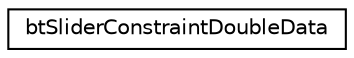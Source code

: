 digraph "Graphical Class Hierarchy"
{
  edge [fontname="Helvetica",fontsize="10",labelfontname="Helvetica",labelfontsize="10"];
  node [fontname="Helvetica",fontsize="10",shape=record];
  rankdir="LR";
  Node1 [label="btSliderConstraintDoubleData",height=0.2,width=0.4,color="black", fillcolor="white", style="filled",URL="$structbt_slider_constraint_double_data.html"];
}
